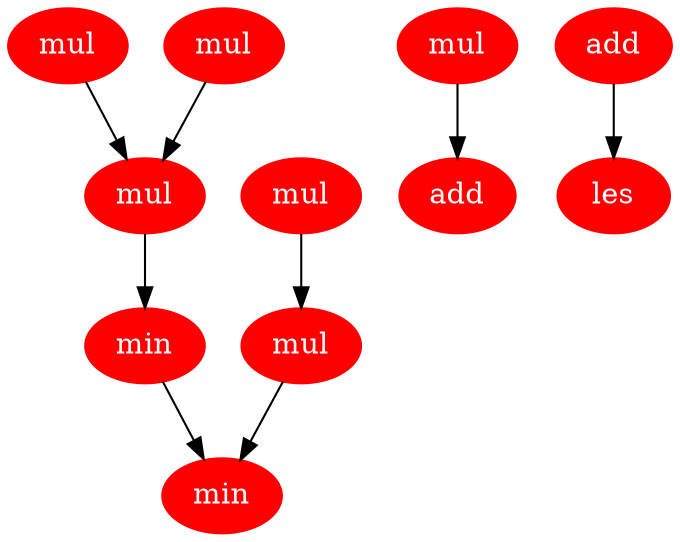 digraph cosine2 {
    node [fontcolor=white,style=filled,color="160,60,176"];
    1 [label = mul];
    2 [label = mul];
    3 [label = mul];
    4 [label = mul];
    5 [label = mul];
    6 [label = mul];
    7 [label = min];
    8 [label = min];
    9 [label = add];
    10 [label = add];
    11 [label = les];
    1 -> 5 [name=1 ];
    2 -> 5 [name=2 ];
    3 -> 6 [name=3 ];
    4 -> 9 [name=4 ];
    5 -> 7 [name=5 ];
    6 -> 8 [name=6 ];
    7 -> 8 [name=7 ];
    10 -> 11 [name=8 ];
}

